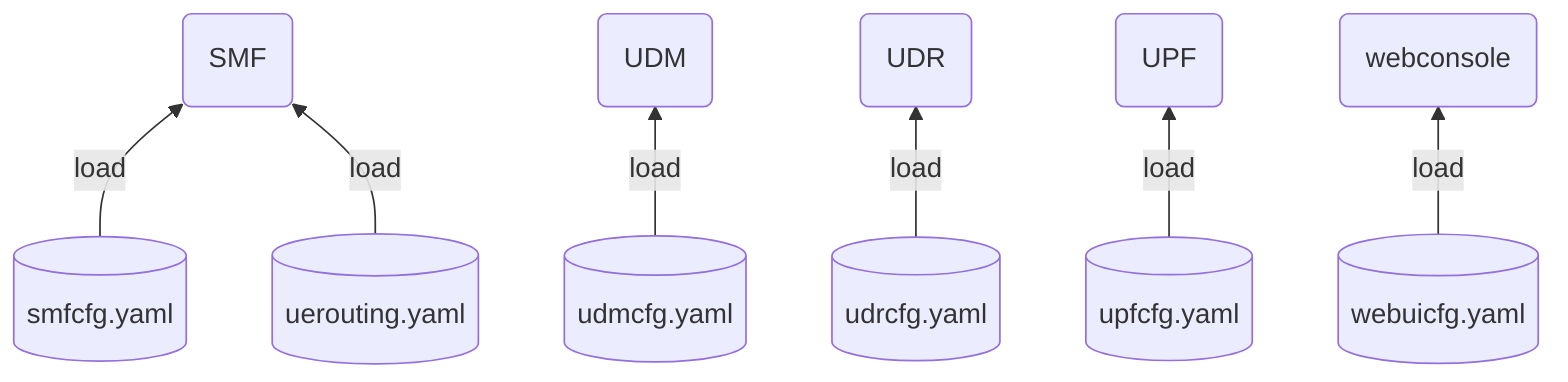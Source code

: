 graph BT
  smfcfg[(smfcfg.yaml)] -- load --> SMF(SMF)
  uerouting[(uerouting.yaml)] -- load --> SMF
  udmcfg[(udmcfg.yaml)] -- load --> UDM(UDM)
  udrcfg[(udrcfg.yaml)] -- load --> UDR(UDR)
  upfcfg[(upfcfg.yaml)] -- load --> UPF(UPF)
  webuicfg[(webuicfg.yaml)] -- load --> webconsole(webconsole)
